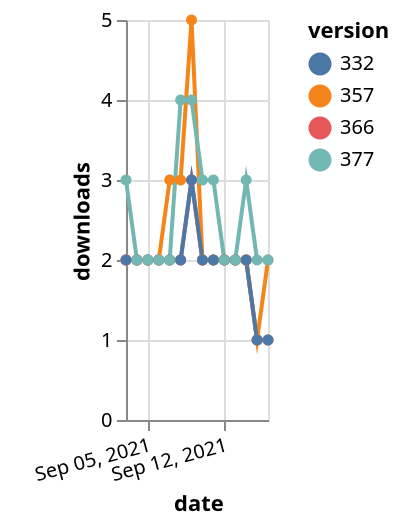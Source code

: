 {"$schema": "https://vega.github.io/schema/vega-lite/v5.json", "description": "A simple bar chart with embedded data.", "data": {"values": [{"date": "2021-09-03", "total": 2302, "delta": 2, "version": "366"}, {"date": "2021-09-04", "total": 2304, "delta": 2, "version": "366"}, {"date": "2021-09-05", "total": 2306, "delta": 2, "version": "366"}, {"date": "2021-09-06", "total": 2308, "delta": 2, "version": "366"}, {"date": "2021-09-07", "total": 2310, "delta": 2, "version": "366"}, {"date": "2021-09-08", "total": 2312, "delta": 2, "version": "366"}, {"date": "2021-09-09", "total": 2315, "delta": 3, "version": "366"}, {"date": "2021-09-10", "total": 2317, "delta": 2, "version": "366"}, {"date": "2021-09-11", "total": 2319, "delta": 2, "version": "366"}, {"date": "2021-09-12", "total": 2321, "delta": 2, "version": "366"}, {"date": "2021-09-13", "total": 2323, "delta": 2, "version": "366"}, {"date": "2021-09-14", "total": 2325, "delta": 2, "version": "366"}, {"date": "2021-09-15", "total": 2326, "delta": 1, "version": "366"}, {"date": "2021-09-16", "total": 2327, "delta": 1, "version": "366"}, {"date": "2021-09-03", "total": 2923, "delta": 2, "version": "357"}, {"date": "2021-09-04", "total": 2925, "delta": 2, "version": "357"}, {"date": "2021-09-05", "total": 2927, "delta": 2, "version": "357"}, {"date": "2021-09-06", "total": 2929, "delta": 2, "version": "357"}, {"date": "2021-09-07", "total": 2932, "delta": 3, "version": "357"}, {"date": "2021-09-08", "total": 2935, "delta": 3, "version": "357"}, {"date": "2021-09-09", "total": 2940, "delta": 5, "version": "357"}, {"date": "2021-09-10", "total": 2942, "delta": 2, "version": "357"}, {"date": "2021-09-11", "total": 2944, "delta": 2, "version": "357"}, {"date": "2021-09-12", "total": 2946, "delta": 2, "version": "357"}, {"date": "2021-09-13", "total": 2948, "delta": 2, "version": "357"}, {"date": "2021-09-14", "total": 2950, "delta": 2, "version": "357"}, {"date": "2021-09-15", "total": 2951, "delta": 1, "version": "357"}, {"date": "2021-09-16", "total": 2953, "delta": 2, "version": "357"}, {"date": "2021-09-03", "total": 2737, "delta": 2, "version": "332"}, {"date": "2021-09-04", "total": 2739, "delta": 2, "version": "332"}, {"date": "2021-09-05", "total": 2741, "delta": 2, "version": "332"}, {"date": "2021-09-06", "total": 2743, "delta": 2, "version": "332"}, {"date": "2021-09-07", "total": 2745, "delta": 2, "version": "332"}, {"date": "2021-09-08", "total": 2747, "delta": 2, "version": "332"}, {"date": "2021-09-09", "total": 2750, "delta": 3, "version": "332"}, {"date": "2021-09-10", "total": 2752, "delta": 2, "version": "332"}, {"date": "2021-09-11", "total": 2754, "delta": 2, "version": "332"}, {"date": "2021-09-12", "total": 2756, "delta": 2, "version": "332"}, {"date": "2021-09-13", "total": 2758, "delta": 2, "version": "332"}, {"date": "2021-09-14", "total": 2760, "delta": 2, "version": "332"}, {"date": "2021-09-15", "total": 2761, "delta": 1, "version": "332"}, {"date": "2021-09-16", "total": 2762, "delta": 1, "version": "332"}, {"date": "2021-09-03", "total": 2106, "delta": 3, "version": "377"}, {"date": "2021-09-04", "total": 2108, "delta": 2, "version": "377"}, {"date": "2021-09-05", "total": 2110, "delta": 2, "version": "377"}, {"date": "2021-09-06", "total": 2112, "delta": 2, "version": "377"}, {"date": "2021-09-07", "total": 2114, "delta": 2, "version": "377"}, {"date": "2021-09-08", "total": 2118, "delta": 4, "version": "377"}, {"date": "2021-09-09", "total": 2122, "delta": 4, "version": "377"}, {"date": "2021-09-10", "total": 2125, "delta": 3, "version": "377"}, {"date": "2021-09-11", "total": 2128, "delta": 3, "version": "377"}, {"date": "2021-09-12", "total": 2130, "delta": 2, "version": "377"}, {"date": "2021-09-13", "total": 2132, "delta": 2, "version": "377"}, {"date": "2021-09-14", "total": 2135, "delta": 3, "version": "377"}, {"date": "2021-09-15", "total": 2137, "delta": 2, "version": "377"}, {"date": "2021-09-16", "total": 2139, "delta": 2, "version": "377"}]}, "width": "container", "mark": {"type": "line", "point": {"filled": true}}, "encoding": {"x": {"field": "date", "type": "temporal", "timeUnit": "yearmonthdate", "title": "date", "axis": {"labelAngle": -15}}, "y": {"field": "delta", "type": "quantitative", "title": "downloads"}, "color": {"field": "version", "type": "nominal"}, "tooltip": {"field": "delta"}}}